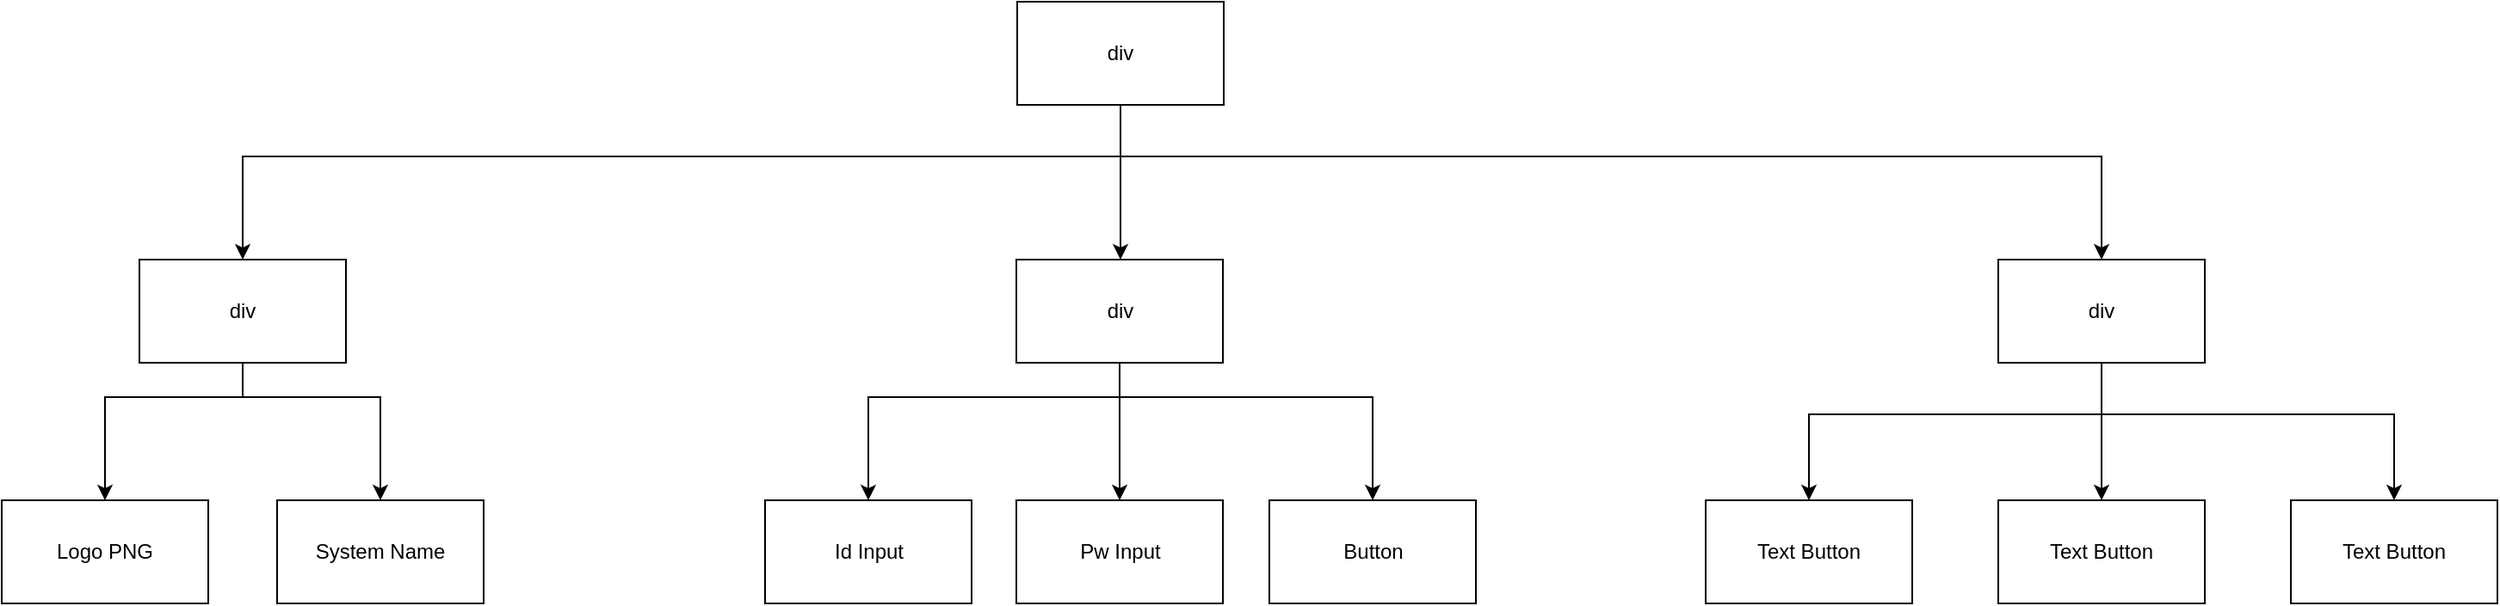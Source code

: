 <mxfile version="28.2.1" pages="5">
  <diagram name="LO01_LO" id="vaG0hLY4OaV0uLAfgkjR">
    <mxGraphModel dx="3904" dy="2656" grid="1" gridSize="10" guides="1" tooltips="1" connect="1" arrows="1" fold="1" page="1" pageScale="1" pageWidth="827" pageHeight="1169" math="0" shadow="0">
      <root>
        <mxCell id="0" />
        <mxCell id="1" parent="0" />
        <mxCell id="1tXnaxAAtDH_t2Y7-DmL-4" value="" style="edgeStyle=orthogonalEdgeStyle;rounded=0;orthogonalLoop=1;jettySize=auto;html=1;" edge="1" parent="1" source="1tXnaxAAtDH_t2Y7-DmL-2" target="1tXnaxAAtDH_t2Y7-DmL-3">
          <mxGeometry relative="1" as="geometry">
            <Array as="points">
              <mxPoint x="820" y="260" />
              <mxPoint x="310" y="260" />
            </Array>
          </mxGeometry>
        </mxCell>
        <mxCell id="1tXnaxAAtDH_t2Y7-DmL-8" value="" style="edgeStyle=orthogonalEdgeStyle;rounded=0;orthogonalLoop=1;jettySize=auto;html=1;" edge="1" parent="1" source="1tXnaxAAtDH_t2Y7-DmL-2" target="1tXnaxAAtDH_t2Y7-DmL-5">
          <mxGeometry relative="1" as="geometry">
            <Array as="points">
              <mxPoint x="820" y="260" />
              <mxPoint x="1390" y="260" />
            </Array>
          </mxGeometry>
        </mxCell>
        <mxCell id="1tXnaxAAtDH_t2Y7-DmL-10" value="" style="edgeStyle=orthogonalEdgeStyle;rounded=0;orthogonalLoop=1;jettySize=auto;html=1;" edge="1" parent="1" source="1tXnaxAAtDH_t2Y7-DmL-2" target="1tXnaxAAtDH_t2Y7-DmL-9">
          <mxGeometry relative="1" as="geometry">
            <Array as="points">
              <mxPoint x="820" y="300" />
              <mxPoint x="820" y="300" />
            </Array>
          </mxGeometry>
        </mxCell>
        <mxCell id="1tXnaxAAtDH_t2Y7-DmL-2" value="div" style="rounded=0;whiteSpace=wrap;html=1;" vertex="1" parent="1">
          <mxGeometry x="760" y="170" width="120" height="60" as="geometry" />
        </mxCell>
        <mxCell id="1tXnaxAAtDH_t2Y7-DmL-14" value="" style="edgeStyle=orthogonalEdgeStyle;rounded=0;orthogonalLoop=1;jettySize=auto;html=1;exitX=0.5;exitY=1;exitDx=0;exitDy=0;" edge="1" parent="1" source="1tXnaxAAtDH_t2Y7-DmL-3" target="1tXnaxAAtDH_t2Y7-DmL-13">
          <mxGeometry relative="1" as="geometry">
            <mxPoint x="310.067" y="400" as="sourcePoint" />
            <Array as="points">
              <mxPoint x="310" y="400" />
              <mxPoint x="390" y="400" />
            </Array>
          </mxGeometry>
        </mxCell>
        <mxCell id="1tXnaxAAtDH_t2Y7-DmL-15" style="edgeStyle=orthogonalEdgeStyle;rounded=0;orthogonalLoop=1;jettySize=auto;html=1;exitX=0.5;exitY=1;exitDx=0;exitDy=0;" edge="1" parent="1" source="1tXnaxAAtDH_t2Y7-DmL-3" target="1tXnaxAAtDH_t2Y7-DmL-11">
          <mxGeometry relative="1" as="geometry">
            <mxPoint x="310.067" y="400" as="sourcePoint" />
            <Array as="points">
              <mxPoint x="310" y="400" />
              <mxPoint x="230" y="400" />
            </Array>
          </mxGeometry>
        </mxCell>
        <mxCell id="1tXnaxAAtDH_t2Y7-DmL-3" value="div" style="rounded=0;whiteSpace=wrap;html=1;" vertex="1" parent="1">
          <mxGeometry x="250" y="320" width="120" height="60" as="geometry" />
        </mxCell>
        <mxCell id="1tXnaxAAtDH_t2Y7-DmL-23" value="" style="edgeStyle=orthogonalEdgeStyle;rounded=0;orthogonalLoop=1;jettySize=auto;html=1;" edge="1" parent="1" source="1tXnaxAAtDH_t2Y7-DmL-5" target="1tXnaxAAtDH_t2Y7-DmL-22">
          <mxGeometry relative="1" as="geometry">
            <Array as="points">
              <mxPoint x="1390" y="410" />
              <mxPoint x="1220" y="410" />
            </Array>
          </mxGeometry>
        </mxCell>
        <mxCell id="1tXnaxAAtDH_t2Y7-DmL-25" value="" style="edgeStyle=orthogonalEdgeStyle;rounded=0;orthogonalLoop=1;jettySize=auto;html=1;" edge="1" parent="1" source="1tXnaxAAtDH_t2Y7-DmL-5" target="1tXnaxAAtDH_t2Y7-DmL-24">
          <mxGeometry relative="1" as="geometry">
            <Array as="points">
              <mxPoint x="1390" y="410" />
              <mxPoint x="1560" y="410" />
            </Array>
          </mxGeometry>
        </mxCell>
        <mxCell id="1tXnaxAAtDH_t2Y7-DmL-27" value="" style="edgeStyle=orthogonalEdgeStyle;rounded=0;orthogonalLoop=1;jettySize=auto;html=1;" edge="1" parent="1" source="1tXnaxAAtDH_t2Y7-DmL-5" target="1tXnaxAAtDH_t2Y7-DmL-26">
          <mxGeometry relative="1" as="geometry" />
        </mxCell>
        <mxCell id="1tXnaxAAtDH_t2Y7-DmL-5" value="div" style="rounded=0;whiteSpace=wrap;html=1;" vertex="1" parent="1">
          <mxGeometry x="1330" y="320" width="120" height="60" as="geometry" />
        </mxCell>
        <mxCell id="1tXnaxAAtDH_t2Y7-DmL-17" value="" style="edgeStyle=orthogonalEdgeStyle;rounded=0;orthogonalLoop=1;jettySize=auto;html=1;" edge="1" parent="1" source="1tXnaxAAtDH_t2Y7-DmL-9" target="1tXnaxAAtDH_t2Y7-DmL-16">
          <mxGeometry relative="1" as="geometry">
            <Array as="points">
              <mxPoint x="819.5" y="400" />
              <mxPoint x="673.5" y="400" />
            </Array>
          </mxGeometry>
        </mxCell>
        <mxCell id="1tXnaxAAtDH_t2Y7-DmL-19" value="" style="edgeStyle=orthogonalEdgeStyle;rounded=0;orthogonalLoop=1;jettySize=auto;html=1;" edge="1" parent="1" source="1tXnaxAAtDH_t2Y7-DmL-9" target="1tXnaxAAtDH_t2Y7-DmL-18">
          <mxGeometry relative="1" as="geometry">
            <Array as="points">
              <mxPoint x="819.5" y="400" />
              <mxPoint x="966.5" y="400" />
            </Array>
          </mxGeometry>
        </mxCell>
        <mxCell id="1tXnaxAAtDH_t2Y7-DmL-21" value="" style="edgeStyle=orthogonalEdgeStyle;rounded=0;orthogonalLoop=1;jettySize=auto;html=1;" edge="1" parent="1" source="1tXnaxAAtDH_t2Y7-DmL-9" target="1tXnaxAAtDH_t2Y7-DmL-20">
          <mxGeometry relative="1" as="geometry" />
        </mxCell>
        <mxCell id="1tXnaxAAtDH_t2Y7-DmL-9" value="div" style="rounded=0;whiteSpace=wrap;html=1;" vertex="1" parent="1">
          <mxGeometry x="759.5" y="320" width="120" height="60" as="geometry" />
        </mxCell>
        <mxCell id="1tXnaxAAtDH_t2Y7-DmL-11" value="Logo PNG" style="rounded=0;whiteSpace=wrap;html=1;" vertex="1" parent="1">
          <mxGeometry x="170" y="460" width="120" height="60" as="geometry" />
        </mxCell>
        <mxCell id="1tXnaxAAtDH_t2Y7-DmL-13" value="System Name" style="rounded=0;whiteSpace=wrap;html=1;" vertex="1" parent="1">
          <mxGeometry x="330" y="460" width="120" height="60" as="geometry" />
        </mxCell>
        <mxCell id="1tXnaxAAtDH_t2Y7-DmL-16" value="Id Input" style="rounded=0;whiteSpace=wrap;html=1;" vertex="1" parent="1">
          <mxGeometry x="613.5" y="460" width="120" height="60" as="geometry" />
        </mxCell>
        <mxCell id="1tXnaxAAtDH_t2Y7-DmL-18" value="Button" style="rounded=0;whiteSpace=wrap;html=1;" vertex="1" parent="1">
          <mxGeometry x="906.5" y="460" width="120" height="60" as="geometry" />
        </mxCell>
        <mxCell id="1tXnaxAAtDH_t2Y7-DmL-20" value="Pw Input" style="rounded=0;whiteSpace=wrap;html=1;" vertex="1" parent="1">
          <mxGeometry x="759.5" y="460" width="120" height="60" as="geometry" />
        </mxCell>
        <mxCell id="1tXnaxAAtDH_t2Y7-DmL-22" value="Text Button" style="rounded=0;whiteSpace=wrap;html=1;" vertex="1" parent="1">
          <mxGeometry x="1160" y="460" width="120" height="60" as="geometry" />
        </mxCell>
        <mxCell id="1tXnaxAAtDH_t2Y7-DmL-24" value="Text Button" style="rounded=0;whiteSpace=wrap;html=1;" vertex="1" parent="1">
          <mxGeometry x="1500" y="460" width="120" height="60" as="geometry" />
        </mxCell>
        <mxCell id="1tXnaxAAtDH_t2Y7-DmL-26" value="Text Button" style="rounded=0;whiteSpace=wrap;html=1;" vertex="1" parent="1">
          <mxGeometry x="1330" y="460" width="120" height="60" as="geometry" />
        </mxCell>
      </root>
    </mxGraphModel>
  </diagram>
  <diagram id="GsI2wGou8TvzDoLhzG2-" name="LO02_FI">
    <mxGraphModel dx="3267" dy="1660" grid="1" gridSize="10" guides="1" tooltips="1" connect="1" arrows="1" fold="1" page="1" pageScale="1" pageWidth="827" pageHeight="1169" math="0" shadow="0">
      <root>
        <mxCell id="0" />
        <mxCell id="1" parent="0" />
        <mxCell id="V92QkYxYrTkiTQMc3pKq-3" value="" style="edgeStyle=orthogonalEdgeStyle;rounded=0;orthogonalLoop=1;jettySize=auto;html=1;exitX=0.5;exitY=1;exitDx=0;exitDy=0;" edge="1" parent="1" source="V92QkYxYrTkiTQMc3pKq-1" target="V92QkYxYrTkiTQMc3pKq-2">
          <mxGeometry relative="1" as="geometry">
            <mxPoint x="200" y="120" as="sourcePoint" />
            <Array as="points">
              <mxPoint x="210" y="160" />
              <mxPoint x="-120" y="160" />
            </Array>
          </mxGeometry>
        </mxCell>
        <mxCell id="V92QkYxYrTkiTQMc3pKq-6" value="" style="edgeStyle=orthogonalEdgeStyle;rounded=0;orthogonalLoop=1;jettySize=auto;html=1;" edge="1" parent="1" source="V92QkYxYrTkiTQMc3pKq-1" target="V92QkYxYrTkiTQMc3pKq-4">
          <mxGeometry relative="1" as="geometry">
            <Array as="points">
              <mxPoint x="210" y="160" />
              <mxPoint x="590" y="160" />
            </Array>
          </mxGeometry>
        </mxCell>
        <mxCell id="V92QkYxYrTkiTQMc3pKq-1" value="div" style="rounded=0;whiteSpace=wrap;html=1;" vertex="1" parent="1">
          <mxGeometry x="150" y="50" width="120" height="60" as="geometry" />
        </mxCell>
        <mxCell id="V92QkYxYrTkiTQMc3pKq-2" value="Title" style="rounded=0;whiteSpace=wrap;html=1;" vertex="1" parent="1">
          <mxGeometry x="-180" y="220" width="120" height="60" as="geometry" />
        </mxCell>
        <mxCell id="V92QkYxYrTkiTQMc3pKq-13" value="" style="edgeStyle=orthogonalEdgeStyle;rounded=0;orthogonalLoop=1;jettySize=auto;html=1;" edge="1" parent="1" source="V92QkYxYrTkiTQMc3pKq-4" target="V92QkYxYrTkiTQMc3pKq-12">
          <mxGeometry relative="1" as="geometry">
            <Array as="points">
              <mxPoint x="590" y="320" />
              <mxPoint x="330" y="320" />
            </Array>
          </mxGeometry>
        </mxCell>
        <mxCell id="V92QkYxYrTkiTQMc3pKq-19" value="" style="edgeStyle=orthogonalEdgeStyle;rounded=0;orthogonalLoop=1;jettySize=auto;html=1;" edge="1" parent="1" source="V92QkYxYrTkiTQMc3pKq-4" target="V92QkYxYrTkiTQMc3pKq-18">
          <mxGeometry relative="1" as="geometry">
            <Array as="points">
              <mxPoint x="590" y="320" />
              <mxPoint x="1470" y="320" />
            </Array>
          </mxGeometry>
        </mxCell>
        <mxCell id="V92QkYxYrTkiTQMc3pKq-20" value="" style="edgeStyle=orthogonalEdgeStyle;rounded=0;orthogonalLoop=1;jettySize=auto;html=1;entryX=0.5;entryY=0;entryDx=0;entryDy=0;" edge="1" parent="1" source="V92QkYxYrTkiTQMc3pKq-4" target="V92QkYxYrTkiTQMc3pKq-32">
          <mxGeometry relative="1" as="geometry">
            <mxPoint x="490" y="350" as="targetPoint" />
            <Array as="points">
              <mxPoint x="590" y="320" />
              <mxPoint x="690" y="320" />
            </Array>
          </mxGeometry>
        </mxCell>
        <mxCell id="V92QkYxYrTkiTQMc3pKq-22" value="" style="edgeStyle=orthogonalEdgeStyle;rounded=0;orthogonalLoop=1;jettySize=auto;html=1;" edge="1" parent="1" target="V92QkYxYrTkiTQMc3pKq-21">
          <mxGeometry relative="1" as="geometry">
            <mxPoint x="590" y="281" as="sourcePoint" />
            <Array as="points">
              <mxPoint x="590" y="320" />
              <mxPoint x="1140" y="320" />
            </Array>
          </mxGeometry>
        </mxCell>
        <mxCell id="V92QkYxYrTkiTQMc3pKq-4" value="div" style="rounded=0;whiteSpace=wrap;html=1;" vertex="1" parent="1">
          <mxGeometry x="530" y="220" width="120" height="60" as="geometry" />
        </mxCell>
        <mxCell id="V92QkYxYrTkiTQMc3pKq-24" value="" style="edgeStyle=orthogonalEdgeStyle;rounded=0;orthogonalLoop=1;jettySize=auto;html=1;" edge="1" parent="1" source="V92QkYxYrTkiTQMc3pKq-12" target="V92QkYxYrTkiTQMc3pKq-23">
          <mxGeometry relative="1" as="geometry" />
        </mxCell>
        <mxCell id="V92QkYxYrTkiTQMc3pKq-26" value="" style="edgeStyle=orthogonalEdgeStyle;rounded=0;orthogonalLoop=1;jettySize=auto;html=1;" edge="1" parent="1" source="V92QkYxYrTkiTQMc3pKq-12" target="V92QkYxYrTkiTQMc3pKq-23">
          <mxGeometry relative="1" as="geometry" />
        </mxCell>
        <mxCell id="V92QkYxYrTkiTQMc3pKq-28" value="" style="edgeStyle=orthogonalEdgeStyle;rounded=0;orthogonalLoop=1;jettySize=auto;html=1;" edge="1" parent="1" source="V92QkYxYrTkiTQMc3pKq-12" target="V92QkYxYrTkiTQMc3pKq-27">
          <mxGeometry relative="1" as="geometry" />
        </mxCell>
        <mxCell id="V92QkYxYrTkiTQMc3pKq-12" value="div" style="rounded=0;whiteSpace=wrap;html=1;" vertex="1" parent="1">
          <mxGeometry x="270" y="351" width="120" height="60" as="geometry" />
        </mxCell>
        <mxCell id="V92QkYxYrTkiTQMc3pKq-18" value="Button" style="rounded=0;whiteSpace=wrap;html=1;" vertex="1" parent="1">
          <mxGeometry x="1410" y="350" width="120" height="60" as="geometry" />
        </mxCell>
        <mxCell id="V92QkYxYrTkiTQMc3pKq-36" value="" style="edgeStyle=orthogonalEdgeStyle;rounded=0;orthogonalLoop=1;jettySize=auto;html=1;" edge="1" parent="1" target="V92QkYxYrTkiTQMc3pKq-35">
          <mxGeometry relative="1" as="geometry">
            <mxPoint x="1140" y="450" as="sourcePoint" />
          </mxGeometry>
        </mxCell>
        <mxCell id="V92QkYxYrTkiTQMc3pKq-40" value="" style="edgeStyle=orthogonalEdgeStyle;rounded=0;orthogonalLoop=1;jettySize=auto;html=1;" edge="1" parent="1" source="V92QkYxYrTkiTQMc3pKq-21" target="V92QkYxYrTkiTQMc3pKq-39">
          <mxGeometry relative="1" as="geometry" />
        </mxCell>
        <mxCell id="V92QkYxYrTkiTQMc3pKq-21" value="div" style="rounded=0;whiteSpace=wrap;html=1;" vertex="1" parent="1">
          <mxGeometry x="1080" y="350" width="120" height="60" as="geometry" />
        </mxCell>
        <mxCell id="V92QkYxYrTkiTQMc3pKq-23" value="Label" style="rounded=0;whiteSpace=wrap;html=1;" vertex="1" parent="1">
          <mxGeometry x="170" y="490" width="120" height="60" as="geometry" />
        </mxCell>
        <mxCell id="V92QkYxYrTkiTQMc3pKq-27" value="Input" style="rounded=0;whiteSpace=wrap;html=1;" vertex="1" parent="1">
          <mxGeometry x="370" y="490" width="120" height="60" as="geometry" />
        </mxCell>
        <mxCell id="V92QkYxYrTkiTQMc3pKq-29" value="" style="edgeStyle=orthogonalEdgeStyle;rounded=0;orthogonalLoop=1;jettySize=auto;html=1;" edge="1" parent="1" source="V92QkYxYrTkiTQMc3pKq-32" target="V92QkYxYrTkiTQMc3pKq-33">
          <mxGeometry relative="1" as="geometry" />
        </mxCell>
        <mxCell id="V92QkYxYrTkiTQMc3pKq-30" value="" style="edgeStyle=orthogonalEdgeStyle;rounded=0;orthogonalLoop=1;jettySize=auto;html=1;" edge="1" parent="1" source="V92QkYxYrTkiTQMc3pKq-32" target="V92QkYxYrTkiTQMc3pKq-33">
          <mxGeometry relative="1" as="geometry" />
        </mxCell>
        <mxCell id="V92QkYxYrTkiTQMc3pKq-31" value="" style="edgeStyle=orthogonalEdgeStyle;rounded=0;orthogonalLoop=1;jettySize=auto;html=1;" edge="1" parent="1" source="V92QkYxYrTkiTQMc3pKq-32" target="V92QkYxYrTkiTQMc3pKq-34">
          <mxGeometry relative="1" as="geometry" />
        </mxCell>
        <mxCell id="V92QkYxYrTkiTQMc3pKq-32" value="div" style="rounded=0;whiteSpace=wrap;html=1;" vertex="1" parent="1">
          <mxGeometry x="630" y="351" width="120" height="60" as="geometry" />
        </mxCell>
        <mxCell id="V92QkYxYrTkiTQMc3pKq-33" value="Label" style="rounded=0;whiteSpace=wrap;html=1;" vertex="1" parent="1">
          <mxGeometry x="530" y="490" width="120" height="60" as="geometry" />
        </mxCell>
        <mxCell id="V92QkYxYrTkiTQMc3pKq-34" value="Input" style="rounded=0;whiteSpace=wrap;html=1;" vertex="1" parent="1">
          <mxGeometry x="727" y="490" width="120" height="60" as="geometry" />
        </mxCell>
        <mxCell id="V92QkYxYrTkiTQMc3pKq-35" value="Label" style="rounded=0;whiteSpace=wrap;html=1;" vertex="1" parent="1">
          <mxGeometry x="950" y="490" width="120" height="60" as="geometry" />
        </mxCell>
        <mxCell id="V92QkYxYrTkiTQMc3pKq-42" value="" style="edgeStyle=orthogonalEdgeStyle;rounded=0;orthogonalLoop=1;jettySize=auto;html=1;" edge="1" parent="1" source="V92QkYxYrTkiTQMc3pKq-39" target="V92QkYxYrTkiTQMc3pKq-41">
          <mxGeometry relative="1" as="geometry" />
        </mxCell>
        <mxCell id="V92QkYxYrTkiTQMc3pKq-44" value="" style="edgeStyle=orthogonalEdgeStyle;rounded=0;orthogonalLoop=1;jettySize=auto;html=1;" edge="1" parent="1" source="V92QkYxYrTkiTQMc3pKq-39" target="V92QkYxYrTkiTQMc3pKq-43">
          <mxGeometry relative="1" as="geometry" />
        </mxCell>
        <mxCell id="V92QkYxYrTkiTQMc3pKq-39" value="div" style="rounded=0;whiteSpace=wrap;html=1;" vertex="1" parent="1">
          <mxGeometry x="1190" y="490" width="120" height="60" as="geometry" />
        </mxCell>
        <mxCell id="V92QkYxYrTkiTQMc3pKq-41" value="input" style="rounded=0;whiteSpace=wrap;html=1;" vertex="1" parent="1">
          <mxGeometry x="1070" y="630" width="120" height="60" as="geometry" />
        </mxCell>
        <mxCell id="V92QkYxYrTkiTQMc3pKq-43" value="Button" style="rounded=0;whiteSpace=wrap;html=1;" vertex="1" parent="1">
          <mxGeometry x="1310" y="630" width="120" height="60" as="geometry" />
        </mxCell>
      </root>
    </mxGraphModel>
  </diagram>
  <diagram id="bEq-icWB-PNif8ZtOK-y" name="LO02_FIR">
    <mxGraphModel dx="976" dy="664" grid="1" gridSize="10" guides="1" tooltips="1" connect="1" arrows="1" fold="1" page="1" pageScale="1" pageWidth="827" pageHeight="1169" math="0" shadow="0">
      <root>
        <mxCell id="0" />
        <mxCell id="1" parent="0" />
        <mxCell id="-kSHor6Ow0wJsxH8Yrb_-15" style="edgeStyle=orthogonalEdgeStyle;rounded=0;orthogonalLoop=1;jettySize=auto;html=1;exitX=0.5;exitY=1;exitDx=0;exitDy=0;" edge="1" parent="1" source="-kSHor6Ow0wJsxH8Yrb_-1" target="-kSHor6Ow0wJsxH8Yrb_-2">
          <mxGeometry relative="1" as="geometry" />
        </mxCell>
        <mxCell id="-kSHor6Ow0wJsxH8Yrb_-1" value="div" style="rounded=0;whiteSpace=wrap;html=1;" vertex="1" parent="1">
          <mxGeometry x="354" y="80" width="120" height="60" as="geometry" />
        </mxCell>
        <mxCell id="-kSHor6Ow0wJsxH8Yrb_-11" value="" style="edgeStyle=orthogonalEdgeStyle;rounded=0;orthogonalLoop=1;jettySize=auto;html=1;" edge="1" parent="1" source="-kSHor6Ow0wJsxH8Yrb_-2" target="-kSHor6Ow0wJsxH8Yrb_-10">
          <mxGeometry relative="1" as="geometry" />
        </mxCell>
        <mxCell id="-kSHor6Ow0wJsxH8Yrb_-13" value="" style="edgeStyle=orthogonalEdgeStyle;rounded=0;orthogonalLoop=1;jettySize=auto;html=1;" edge="1" parent="1" source="-kSHor6Ow0wJsxH8Yrb_-2" target="-kSHor6Ow0wJsxH8Yrb_-12">
          <mxGeometry relative="1" as="geometry" />
        </mxCell>
        <mxCell id="-kSHor6Ow0wJsxH8Yrb_-2" value="div" style="rounded=0;whiteSpace=wrap;html=1;" vertex="1" parent="1">
          <mxGeometry x="160" y="210" width="120" height="60" as="geometry" />
        </mxCell>
        <mxCell id="-kSHor6Ow0wJsxH8Yrb_-7" value="" style="edgeStyle=orthogonalEdgeStyle;rounded=0;orthogonalLoop=1;jettySize=auto;html=1;" edge="1" parent="1" source="-kSHor6Ow0wJsxH8Yrb_-4" target="-kSHor6Ow0wJsxH8Yrb_-6">
          <mxGeometry relative="1" as="geometry" />
        </mxCell>
        <mxCell id="-kSHor6Ow0wJsxH8Yrb_-9" value="" style="edgeStyle=orthogonalEdgeStyle;rounded=0;orthogonalLoop=1;jettySize=auto;html=1;" edge="1" parent="1" source="-kSHor6Ow0wJsxH8Yrb_-4" target="-kSHor6Ow0wJsxH8Yrb_-8">
          <mxGeometry relative="1" as="geometry" />
        </mxCell>
        <mxCell id="-kSHor6Ow0wJsxH8Yrb_-4" value="div" style="rounded=0;whiteSpace=wrap;html=1;" vertex="1" parent="1">
          <mxGeometry x="540" y="210" width="120" height="60" as="geometry" />
        </mxCell>
        <mxCell id="-kSHor6Ow0wJsxH8Yrb_-6" value="Button" style="rounded=0;whiteSpace=wrap;html=1;" vertex="1" parent="1">
          <mxGeometry x="440" y="350" width="120" height="60" as="geometry" />
        </mxCell>
        <mxCell id="-kSHor6Ow0wJsxH8Yrb_-8" value="Button" style="rounded=0;whiteSpace=wrap;html=1;" vertex="1" parent="1">
          <mxGeometry x="650" y="350" width="120" height="60" as="geometry" />
        </mxCell>
        <mxCell id="-kSHor6Ow0wJsxH8Yrb_-10" value="Span" style="rounded=0;whiteSpace=wrap;html=1;" vertex="1" parent="1">
          <mxGeometry x="70" y="350" width="120" height="60" as="geometry" />
        </mxCell>
        <mxCell id="-kSHor6Ow0wJsxH8Yrb_-12" value="Span" style="rounded=0;whiteSpace=wrap;html=1;" vertex="1" parent="1">
          <mxGeometry x="260" y="350" width="120" height="60" as="geometry" />
        </mxCell>
        <mxCell id="-kSHor6Ow0wJsxH8Yrb_-16" style="edgeStyle=orthogonalEdgeStyle;rounded=0;orthogonalLoop=1;jettySize=auto;html=1;exitX=0.5;exitY=1;exitDx=0;exitDy=0;entryX=0.5;entryY=0;entryDx=0;entryDy=0;" edge="1" parent="1" source="-kSHor6Ow0wJsxH8Yrb_-1" target="-kSHor6Ow0wJsxH8Yrb_-4">
          <mxGeometry relative="1" as="geometry" />
        </mxCell>
      </root>
    </mxGraphModel>
  </diagram>
  <diagram name="LO02_FP" id="EhZNrAsXWZ6QC95h2vOS">
    <mxGraphModel dx="3267" dy="1660" grid="1" gridSize="10" guides="1" tooltips="1" connect="1" arrows="1" fold="1" page="1" pageScale="1" pageWidth="827" pageHeight="1169" math="0" shadow="0">
      <root>
        <mxCell id="GKLRa_Q3nd3o8UgOx1Uq-0" />
        <mxCell id="GKLRa_Q3nd3o8UgOx1Uq-1" parent="GKLRa_Q3nd3o8UgOx1Uq-0" />
        <mxCell id="GKLRa_Q3nd3o8UgOx1Uq-2" value="" style="edgeStyle=orthogonalEdgeStyle;rounded=0;orthogonalLoop=1;jettySize=auto;html=1;exitX=0.5;exitY=1;exitDx=0;exitDy=0;" edge="1" parent="GKLRa_Q3nd3o8UgOx1Uq-1" source="GKLRa_Q3nd3o8UgOx1Uq-4" target="GKLRa_Q3nd3o8UgOx1Uq-5">
          <mxGeometry relative="1" as="geometry">
            <mxPoint x="200" y="120" as="sourcePoint" />
            <Array as="points">
              <mxPoint x="210" y="160" />
              <mxPoint x="-620" y="160" />
            </Array>
          </mxGeometry>
        </mxCell>
        <mxCell id="GKLRa_Q3nd3o8UgOx1Uq-3" value="" style="edgeStyle=orthogonalEdgeStyle;rounded=0;orthogonalLoop=1;jettySize=auto;html=1;" edge="1" parent="GKLRa_Q3nd3o8UgOx1Uq-1" source="GKLRa_Q3nd3o8UgOx1Uq-4" target="GKLRa_Q3nd3o8UgOx1Uq-10">
          <mxGeometry relative="1" as="geometry">
            <Array as="points">
              <mxPoint x="210" y="160" />
              <mxPoint x="590" y="160" />
            </Array>
          </mxGeometry>
        </mxCell>
        <mxCell id="GKLRa_Q3nd3o8UgOx1Uq-4" value="div" style="rounded=0;whiteSpace=wrap;html=1;" vertex="1" parent="GKLRa_Q3nd3o8UgOx1Uq-1">
          <mxGeometry x="150" y="50" width="120" height="60" as="geometry" />
        </mxCell>
        <mxCell id="GKLRa_Q3nd3o8UgOx1Uq-5" value="Title" style="rounded=0;whiteSpace=wrap;html=1;" vertex="1" parent="GKLRa_Q3nd3o8UgOx1Uq-1">
          <mxGeometry x="-680" y="220" width="120" height="60" as="geometry" />
        </mxCell>
        <mxCell id="GKLRa_Q3nd3o8UgOx1Uq-6" value="" style="edgeStyle=orthogonalEdgeStyle;rounded=0;orthogonalLoop=1;jettySize=auto;html=1;" edge="1" parent="GKLRa_Q3nd3o8UgOx1Uq-1" source="GKLRa_Q3nd3o8UgOx1Uq-10" target="GKLRa_Q3nd3o8UgOx1Uq-14">
          <mxGeometry relative="1" as="geometry">
            <Array as="points">
              <mxPoint x="590" y="320" />
              <mxPoint x="330" y="320" />
            </Array>
          </mxGeometry>
        </mxCell>
        <mxCell id="GKLRa_Q3nd3o8UgOx1Uq-7" value="" style="edgeStyle=orthogonalEdgeStyle;rounded=0;orthogonalLoop=1;jettySize=auto;html=1;" edge="1" parent="GKLRa_Q3nd3o8UgOx1Uq-1" source="GKLRa_Q3nd3o8UgOx1Uq-10" target="GKLRa_Q3nd3o8UgOx1Uq-15">
          <mxGeometry relative="1" as="geometry">
            <Array as="points">
              <mxPoint x="590" y="320" />
              <mxPoint x="1470" y="320" />
            </Array>
          </mxGeometry>
        </mxCell>
        <mxCell id="GKLRa_Q3nd3o8UgOx1Uq-8" value="" style="edgeStyle=orthogonalEdgeStyle;rounded=0;orthogonalLoop=1;jettySize=auto;html=1;entryX=0.5;entryY=0;entryDx=0;entryDy=0;" edge="1" parent="GKLRa_Q3nd3o8UgOx1Uq-1" source="GKLRa_Q3nd3o8UgOx1Uq-10" target="GKLRa_Q3nd3o8UgOx1Uq-24">
          <mxGeometry relative="1" as="geometry">
            <mxPoint x="490" y="350" as="targetPoint" />
            <Array as="points">
              <mxPoint x="590" y="320" />
              <mxPoint x="690" y="320" />
            </Array>
          </mxGeometry>
        </mxCell>
        <mxCell id="GKLRa_Q3nd3o8UgOx1Uq-9" value="" style="edgeStyle=orthogonalEdgeStyle;rounded=0;orthogonalLoop=1;jettySize=auto;html=1;" edge="1" parent="GKLRa_Q3nd3o8UgOx1Uq-1" target="GKLRa_Q3nd3o8UgOx1Uq-18">
          <mxGeometry relative="1" as="geometry">
            <mxPoint x="590" y="281" as="sourcePoint" />
            <Array as="points">
              <mxPoint x="590" y="320" />
              <mxPoint x="1140" y="320" />
            </Array>
          </mxGeometry>
        </mxCell>
        <mxCell id="uNBkMnTlJC4XNpQQUHam-8" style="edgeStyle=orthogonalEdgeStyle;rounded=0;orthogonalLoop=1;jettySize=auto;html=1;exitX=0.5;exitY=1;exitDx=0;exitDy=0;entryX=0.5;entryY=0;entryDx=0;entryDy=0;" edge="1" parent="GKLRa_Q3nd3o8UgOx1Uq-1" source="GKLRa_Q3nd3o8UgOx1Uq-10" target="uNBkMnTlJC4XNpQQUHam-4">
          <mxGeometry relative="1" as="geometry" />
        </mxCell>
        <mxCell id="GKLRa_Q3nd3o8UgOx1Uq-10" value="div" style="rounded=0;whiteSpace=wrap;html=1;" vertex="1" parent="GKLRa_Q3nd3o8UgOx1Uq-1">
          <mxGeometry x="530" y="220" width="120" height="60" as="geometry" />
        </mxCell>
        <mxCell id="GKLRa_Q3nd3o8UgOx1Uq-11" value="" style="edgeStyle=orthogonalEdgeStyle;rounded=0;orthogonalLoop=1;jettySize=auto;html=1;" edge="1" parent="GKLRa_Q3nd3o8UgOx1Uq-1" source="GKLRa_Q3nd3o8UgOx1Uq-14" target="GKLRa_Q3nd3o8UgOx1Uq-19">
          <mxGeometry relative="1" as="geometry" />
        </mxCell>
        <mxCell id="GKLRa_Q3nd3o8UgOx1Uq-12" value="" style="edgeStyle=orthogonalEdgeStyle;rounded=0;orthogonalLoop=1;jettySize=auto;html=1;" edge="1" parent="GKLRa_Q3nd3o8UgOx1Uq-1" source="GKLRa_Q3nd3o8UgOx1Uq-14" target="GKLRa_Q3nd3o8UgOx1Uq-19">
          <mxGeometry relative="1" as="geometry" />
        </mxCell>
        <mxCell id="GKLRa_Q3nd3o8UgOx1Uq-13" value="" style="edgeStyle=orthogonalEdgeStyle;rounded=0;orthogonalLoop=1;jettySize=auto;html=1;" edge="1" parent="GKLRa_Q3nd3o8UgOx1Uq-1" source="GKLRa_Q3nd3o8UgOx1Uq-14" target="GKLRa_Q3nd3o8UgOx1Uq-20">
          <mxGeometry relative="1" as="geometry" />
        </mxCell>
        <mxCell id="GKLRa_Q3nd3o8UgOx1Uq-14" value="div" style="rounded=0;whiteSpace=wrap;html=1;" vertex="1" parent="GKLRa_Q3nd3o8UgOx1Uq-1">
          <mxGeometry x="270" y="351" width="120" height="60" as="geometry" />
        </mxCell>
        <mxCell id="GKLRa_Q3nd3o8UgOx1Uq-15" value="Button" style="rounded=0;whiteSpace=wrap;html=1;" vertex="1" parent="GKLRa_Q3nd3o8UgOx1Uq-1">
          <mxGeometry x="1410" y="350" width="120" height="60" as="geometry" />
        </mxCell>
        <mxCell id="GKLRa_Q3nd3o8UgOx1Uq-16" value="" style="edgeStyle=orthogonalEdgeStyle;rounded=0;orthogonalLoop=1;jettySize=auto;html=1;" edge="1" parent="GKLRa_Q3nd3o8UgOx1Uq-1" target="GKLRa_Q3nd3o8UgOx1Uq-27">
          <mxGeometry relative="1" as="geometry">
            <mxPoint x="1140" y="450" as="sourcePoint" />
          </mxGeometry>
        </mxCell>
        <mxCell id="GKLRa_Q3nd3o8UgOx1Uq-17" value="" style="edgeStyle=orthogonalEdgeStyle;rounded=0;orthogonalLoop=1;jettySize=auto;html=1;" edge="1" parent="GKLRa_Q3nd3o8UgOx1Uq-1" source="GKLRa_Q3nd3o8UgOx1Uq-18" target="GKLRa_Q3nd3o8UgOx1Uq-30">
          <mxGeometry relative="1" as="geometry" />
        </mxCell>
        <mxCell id="GKLRa_Q3nd3o8UgOx1Uq-18" value="div" style="rounded=0;whiteSpace=wrap;html=1;" vertex="1" parent="GKLRa_Q3nd3o8UgOx1Uq-1">
          <mxGeometry x="1080" y="350" width="120" height="60" as="geometry" />
        </mxCell>
        <mxCell id="GKLRa_Q3nd3o8UgOx1Uq-19" value="Label" style="rounded=0;whiteSpace=wrap;html=1;" vertex="1" parent="GKLRa_Q3nd3o8UgOx1Uq-1">
          <mxGeometry x="170" y="490" width="120" height="60" as="geometry" />
        </mxCell>
        <mxCell id="GKLRa_Q3nd3o8UgOx1Uq-20" value="Input" style="rounded=0;whiteSpace=wrap;html=1;" vertex="1" parent="GKLRa_Q3nd3o8UgOx1Uq-1">
          <mxGeometry x="370" y="490" width="120" height="60" as="geometry" />
        </mxCell>
        <mxCell id="GKLRa_Q3nd3o8UgOx1Uq-21" value="" style="edgeStyle=orthogonalEdgeStyle;rounded=0;orthogonalLoop=1;jettySize=auto;html=1;" edge="1" parent="GKLRa_Q3nd3o8UgOx1Uq-1" source="GKLRa_Q3nd3o8UgOx1Uq-24" target="GKLRa_Q3nd3o8UgOx1Uq-25">
          <mxGeometry relative="1" as="geometry" />
        </mxCell>
        <mxCell id="GKLRa_Q3nd3o8UgOx1Uq-22" value="" style="edgeStyle=orthogonalEdgeStyle;rounded=0;orthogonalLoop=1;jettySize=auto;html=1;" edge="1" parent="GKLRa_Q3nd3o8UgOx1Uq-1" source="GKLRa_Q3nd3o8UgOx1Uq-24" target="GKLRa_Q3nd3o8UgOx1Uq-25">
          <mxGeometry relative="1" as="geometry" />
        </mxCell>
        <mxCell id="GKLRa_Q3nd3o8UgOx1Uq-23" value="" style="edgeStyle=orthogonalEdgeStyle;rounded=0;orthogonalLoop=1;jettySize=auto;html=1;" edge="1" parent="GKLRa_Q3nd3o8UgOx1Uq-1" source="GKLRa_Q3nd3o8UgOx1Uq-24" target="GKLRa_Q3nd3o8UgOx1Uq-26">
          <mxGeometry relative="1" as="geometry" />
        </mxCell>
        <mxCell id="GKLRa_Q3nd3o8UgOx1Uq-24" value="div" style="rounded=0;whiteSpace=wrap;html=1;" vertex="1" parent="GKLRa_Q3nd3o8UgOx1Uq-1">
          <mxGeometry x="630" y="351" width="120" height="60" as="geometry" />
        </mxCell>
        <mxCell id="GKLRa_Q3nd3o8UgOx1Uq-25" value="Label" style="rounded=0;whiteSpace=wrap;html=1;" vertex="1" parent="GKLRa_Q3nd3o8UgOx1Uq-1">
          <mxGeometry x="530" y="490" width="120" height="60" as="geometry" />
        </mxCell>
        <mxCell id="GKLRa_Q3nd3o8UgOx1Uq-26" value="Input" style="rounded=0;whiteSpace=wrap;html=1;" vertex="1" parent="GKLRa_Q3nd3o8UgOx1Uq-1">
          <mxGeometry x="727" y="490" width="120" height="60" as="geometry" />
        </mxCell>
        <mxCell id="GKLRa_Q3nd3o8UgOx1Uq-27" value="Label" style="rounded=0;whiteSpace=wrap;html=1;" vertex="1" parent="GKLRa_Q3nd3o8UgOx1Uq-1">
          <mxGeometry x="950" y="490" width="120" height="60" as="geometry" />
        </mxCell>
        <mxCell id="GKLRa_Q3nd3o8UgOx1Uq-28" value="" style="edgeStyle=orthogonalEdgeStyle;rounded=0;orthogonalLoop=1;jettySize=auto;html=1;" edge="1" parent="GKLRa_Q3nd3o8UgOx1Uq-1" source="GKLRa_Q3nd3o8UgOx1Uq-30" target="GKLRa_Q3nd3o8UgOx1Uq-31">
          <mxGeometry relative="1" as="geometry" />
        </mxCell>
        <mxCell id="GKLRa_Q3nd3o8UgOx1Uq-29" value="" style="edgeStyle=orthogonalEdgeStyle;rounded=0;orthogonalLoop=1;jettySize=auto;html=1;" edge="1" parent="GKLRa_Q3nd3o8UgOx1Uq-1" source="GKLRa_Q3nd3o8UgOx1Uq-30" target="GKLRa_Q3nd3o8UgOx1Uq-32">
          <mxGeometry relative="1" as="geometry" />
        </mxCell>
        <mxCell id="GKLRa_Q3nd3o8UgOx1Uq-30" value="div" style="rounded=0;whiteSpace=wrap;html=1;" vertex="1" parent="GKLRa_Q3nd3o8UgOx1Uq-1">
          <mxGeometry x="1190" y="490" width="120" height="60" as="geometry" />
        </mxCell>
        <mxCell id="GKLRa_Q3nd3o8UgOx1Uq-31" value="input" style="rounded=0;whiteSpace=wrap;html=1;" vertex="1" parent="GKLRa_Q3nd3o8UgOx1Uq-1">
          <mxGeometry x="1070" y="630" width="120" height="60" as="geometry" />
        </mxCell>
        <mxCell id="GKLRa_Q3nd3o8UgOx1Uq-32" value="Button" style="rounded=0;whiteSpace=wrap;html=1;" vertex="1" parent="GKLRa_Q3nd3o8UgOx1Uq-1">
          <mxGeometry x="1310" y="630" width="120" height="60" as="geometry" />
        </mxCell>
        <mxCell id="uNBkMnTlJC4XNpQQUHam-1" value="" style="edgeStyle=orthogonalEdgeStyle;rounded=0;orthogonalLoop=1;jettySize=auto;html=1;" edge="1" parent="GKLRa_Q3nd3o8UgOx1Uq-1" source="uNBkMnTlJC4XNpQQUHam-4" target="uNBkMnTlJC4XNpQQUHam-5">
          <mxGeometry relative="1" as="geometry" />
        </mxCell>
        <mxCell id="uNBkMnTlJC4XNpQQUHam-2" value="" style="edgeStyle=orthogonalEdgeStyle;rounded=0;orthogonalLoop=1;jettySize=auto;html=1;" edge="1" parent="GKLRa_Q3nd3o8UgOx1Uq-1" source="uNBkMnTlJC4XNpQQUHam-4" target="uNBkMnTlJC4XNpQQUHam-5">
          <mxGeometry relative="1" as="geometry" />
        </mxCell>
        <mxCell id="uNBkMnTlJC4XNpQQUHam-3" value="" style="edgeStyle=orthogonalEdgeStyle;rounded=0;orthogonalLoop=1;jettySize=auto;html=1;" edge="1" parent="GKLRa_Q3nd3o8UgOx1Uq-1" source="uNBkMnTlJC4XNpQQUHam-4" target="uNBkMnTlJC4XNpQQUHam-6">
          <mxGeometry relative="1" as="geometry" />
        </mxCell>
        <mxCell id="uNBkMnTlJC4XNpQQUHam-4" value="div" style="rounded=0;whiteSpace=wrap;html=1;" vertex="1" parent="GKLRa_Q3nd3o8UgOx1Uq-1">
          <mxGeometry x="-120" y="360" width="120" height="60" as="geometry" />
        </mxCell>
        <mxCell id="uNBkMnTlJC4XNpQQUHam-5" value="Label" style="rounded=0;whiteSpace=wrap;html=1;" vertex="1" parent="GKLRa_Q3nd3o8UgOx1Uq-1">
          <mxGeometry x="-220" y="492" width="120" height="60" as="geometry" />
        </mxCell>
        <mxCell id="uNBkMnTlJC4XNpQQUHam-6" value="Input" style="rounded=0;whiteSpace=wrap;html=1;" vertex="1" parent="GKLRa_Q3nd3o8UgOx1Uq-1">
          <mxGeometry x="-20" y="492" width="120" height="60" as="geometry" />
        </mxCell>
      </root>
    </mxGraphModel>
  </diagram>
  <diagram name="LO02_FPR" id="OOu3cl6yM11rcri-6u3v">
    <mxGraphModel dx="976" dy="664" grid="1" gridSize="10" guides="1" tooltips="1" connect="1" arrows="1" fold="1" page="1" pageScale="1" pageWidth="827" pageHeight="1169" math="0" shadow="0">
      <root>
        <mxCell id="7SWM7WnGAzSZcopaH9Ba-0" />
        <mxCell id="7SWM7WnGAzSZcopaH9Ba-1" parent="7SWM7WnGAzSZcopaH9Ba-0" />
        <mxCell id="7SWM7WnGAzSZcopaH9Ba-2" style="edgeStyle=orthogonalEdgeStyle;rounded=0;orthogonalLoop=1;jettySize=auto;html=1;exitX=0.5;exitY=1;exitDx=0;exitDy=0;" edge="1" parent="7SWM7WnGAzSZcopaH9Ba-1" source="7SWM7WnGAzSZcopaH9Ba-3" target="7SWM7WnGAzSZcopaH9Ba-6">
          <mxGeometry relative="1" as="geometry" />
        </mxCell>
        <mxCell id="7SWM7WnGAzSZcopaH9Ba-3" value="div" style="rounded=0;whiteSpace=wrap;html=1;" vertex="1" parent="7SWM7WnGAzSZcopaH9Ba-1">
          <mxGeometry x="354" y="80" width="120" height="60" as="geometry" />
        </mxCell>
        <mxCell id="7SWM7WnGAzSZcopaH9Ba-4" value="" style="edgeStyle=orthogonalEdgeStyle;rounded=0;orthogonalLoop=1;jettySize=auto;html=1;" edge="1" parent="7SWM7WnGAzSZcopaH9Ba-1" source="7SWM7WnGAzSZcopaH9Ba-6" target="7SWM7WnGAzSZcopaH9Ba-12">
          <mxGeometry relative="1" as="geometry" />
        </mxCell>
        <mxCell id="7SWM7WnGAzSZcopaH9Ba-5" value="" style="edgeStyle=orthogonalEdgeStyle;rounded=0;orthogonalLoop=1;jettySize=auto;html=1;" edge="1" parent="7SWM7WnGAzSZcopaH9Ba-1" source="7SWM7WnGAzSZcopaH9Ba-6" target="7SWM7WnGAzSZcopaH9Ba-13">
          <mxGeometry relative="1" as="geometry" />
        </mxCell>
        <mxCell id="7SWM7WnGAzSZcopaH9Ba-6" value="div" style="rounded=0;whiteSpace=wrap;html=1;" vertex="1" parent="7SWM7WnGAzSZcopaH9Ba-1">
          <mxGeometry x="160" y="210" width="120" height="60" as="geometry" />
        </mxCell>
        <mxCell id="7SWM7WnGAzSZcopaH9Ba-9" value="Button" style="rounded=0;whiteSpace=wrap;html=1;" vertex="1" parent="7SWM7WnGAzSZcopaH9Ba-1">
          <mxGeometry x="540" y="210" width="120" height="60" as="geometry" />
        </mxCell>
        <mxCell id="7SWM7WnGAzSZcopaH9Ba-12" value="Span" style="rounded=0;whiteSpace=wrap;html=1;" vertex="1" parent="7SWM7WnGAzSZcopaH9Ba-1">
          <mxGeometry x="70" y="350" width="120" height="60" as="geometry" />
        </mxCell>
        <mxCell id="7SWM7WnGAzSZcopaH9Ba-13" value="Span" style="rounded=0;whiteSpace=wrap;html=1;" vertex="1" parent="7SWM7WnGAzSZcopaH9Ba-1">
          <mxGeometry x="260" y="350" width="120" height="60" as="geometry" />
        </mxCell>
        <mxCell id="7SWM7WnGAzSZcopaH9Ba-14" style="edgeStyle=orthogonalEdgeStyle;rounded=0;orthogonalLoop=1;jettySize=auto;html=1;exitX=0.5;exitY=1;exitDx=0;exitDy=0;entryX=0.5;entryY=0;entryDx=0;entryDy=0;" edge="1" parent="7SWM7WnGAzSZcopaH9Ba-1" source="7SWM7WnGAzSZcopaH9Ba-3" target="7SWM7WnGAzSZcopaH9Ba-9">
          <mxGeometry relative="1" as="geometry" />
        </mxCell>
      </root>
    </mxGraphModel>
  </diagram>
</mxfile>
